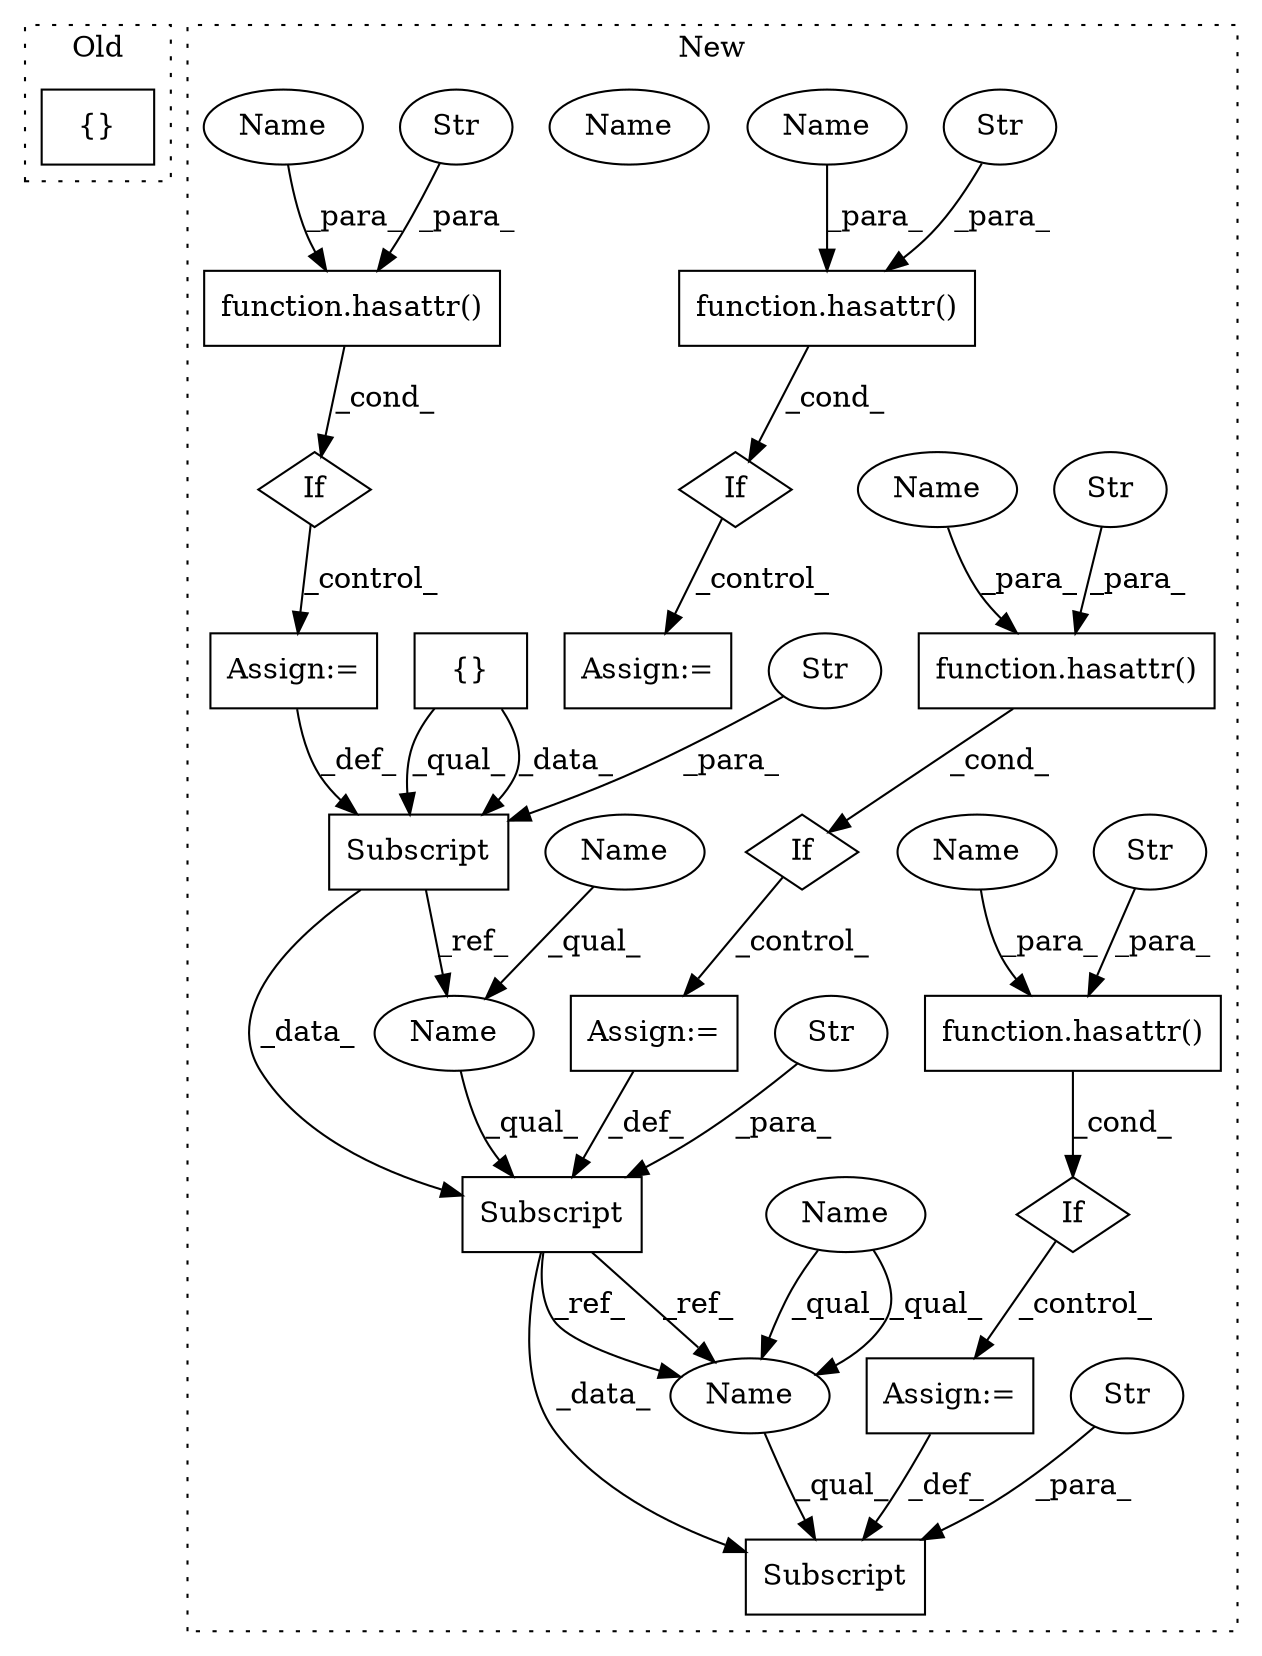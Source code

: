 digraph G {
subgraph cluster0 {
1 [label="{}" a="95" s="4447,4615" l="14,10" shape="box"];
label = "Old";
style="dotted";
}
subgraph cluster1 {
2 [label="function.hasattr()" a="75" s="4559,4585" l="8,1" shape="box"];
3 [label="Str" a="66" s="4573" l="12" shape="ellipse"];
4 [label="If" a="96" s="4556" l="3" shape="diamond"];
5 [label="Assign:=" a="68" s="4625" l="3" shape="box"];
6 [label="function.hasattr()" a="75" s="4462,4489" l="8,1" shape="box"];
7 [label="If" a="96" s="4459" l="3" shape="diamond"];
8 [label="Str" a="66" s="4476" l="13" shape="ellipse"];
9 [label="Assign:=" a="68" s="4528" l="3" shape="box"];
10 [label="Subscript" a="63" s="4504,0" l="24,0" shape="box"];
11 [label="Str" a="66" s="4517" l="10" shape="ellipse"];
12 [label="Subscript" a="63" s="4690,0" l="19,0" shape="box"];
13 [label="Str" a="66" s="4703" l="5" shape="ellipse"];
14 [label="{}" a="95" s="4447,4448" l="2,1" shape="box"];
15 [label="Subscript" a="63" s="4600,0" l="25,0" shape="box"];
16 [label="Str" a="66" s="4613" l="11" shape="ellipse"];
17 [label="function.hasattr()" a="75" s="4655,4675" l="8,1" shape="box"];
18 [label="If" a="96" s="4652" l="3" shape="diamond"];
19 [label="Str" a="66" s="4669" l="6" shape="ellipse"];
20 [label="function.hasattr()" a="75" s="4733,4765" l="8,1" shape="box"];
21 [label="If" a="96" s="4730" l="3" shape="diamond"];
22 [label="Str" a="66" s="4747" l="18" shape="ellipse"];
23 [label="Assign:=" a="68" s="4811" l="3" shape="box"];
24 [label="Assign:=" a="68" s="4709" l="3" shape="box"];
25 [label="Name" a="87" s="4690" l="12" shape="ellipse"];
26 [label="Name" a="87" s="4600" l="12" shape="ellipse"];
27 [label="Name" a="87" s="4741" l="4" shape="ellipse"];
28 [label="Name" a="87" s="4690" l="4" shape="ellipse"];
29 [label="Name" a="87" s="4600" l="4" shape="ellipse"];
30 [label="Name" a="87" s="4663" l="4" shape="ellipse"];
31 [label="Name" a="87" s="4470" l="4" shape="ellipse"];
32 [label="Name" a="87" s="4567" l="4" shape="ellipse"];
33 [label="Name" a="87" s="4690" l="12" shape="ellipse"];
label = "New";
style="dotted";
}
2 -> 4 [label="_cond_"];
3 -> 2 [label="_para_"];
4 -> 5 [label="_control_"];
5 -> 15 [label="_def_"];
6 -> 7 [label="_cond_"];
7 -> 9 [label="_control_"];
8 -> 6 [label="_para_"];
9 -> 10 [label="_def_"];
10 -> 15 [label="_data_"];
10 -> 26 [label="_ref_"];
11 -> 10 [label="_para_"];
13 -> 12 [label="_para_"];
14 -> 10 [label="_data_"];
14 -> 10 [label="_qual_"];
15 -> 12 [label="_data_"];
15 -> 33 [label="_ref_"];
15 -> 33 [label="_ref_"];
16 -> 15 [label="_para_"];
17 -> 18 [label="_cond_"];
18 -> 24 [label="_control_"];
19 -> 17 [label="_para_"];
20 -> 21 [label="_cond_"];
21 -> 23 [label="_control_"];
22 -> 20 [label="_para_"];
24 -> 12 [label="_def_"];
26 -> 15 [label="_qual_"];
27 -> 20 [label="_para_"];
28 -> 33 [label="_qual_"];
28 -> 33 [label="_qual_"];
29 -> 26 [label="_qual_"];
30 -> 17 [label="_para_"];
31 -> 6 [label="_para_"];
32 -> 2 [label="_para_"];
33 -> 12 [label="_qual_"];
}
